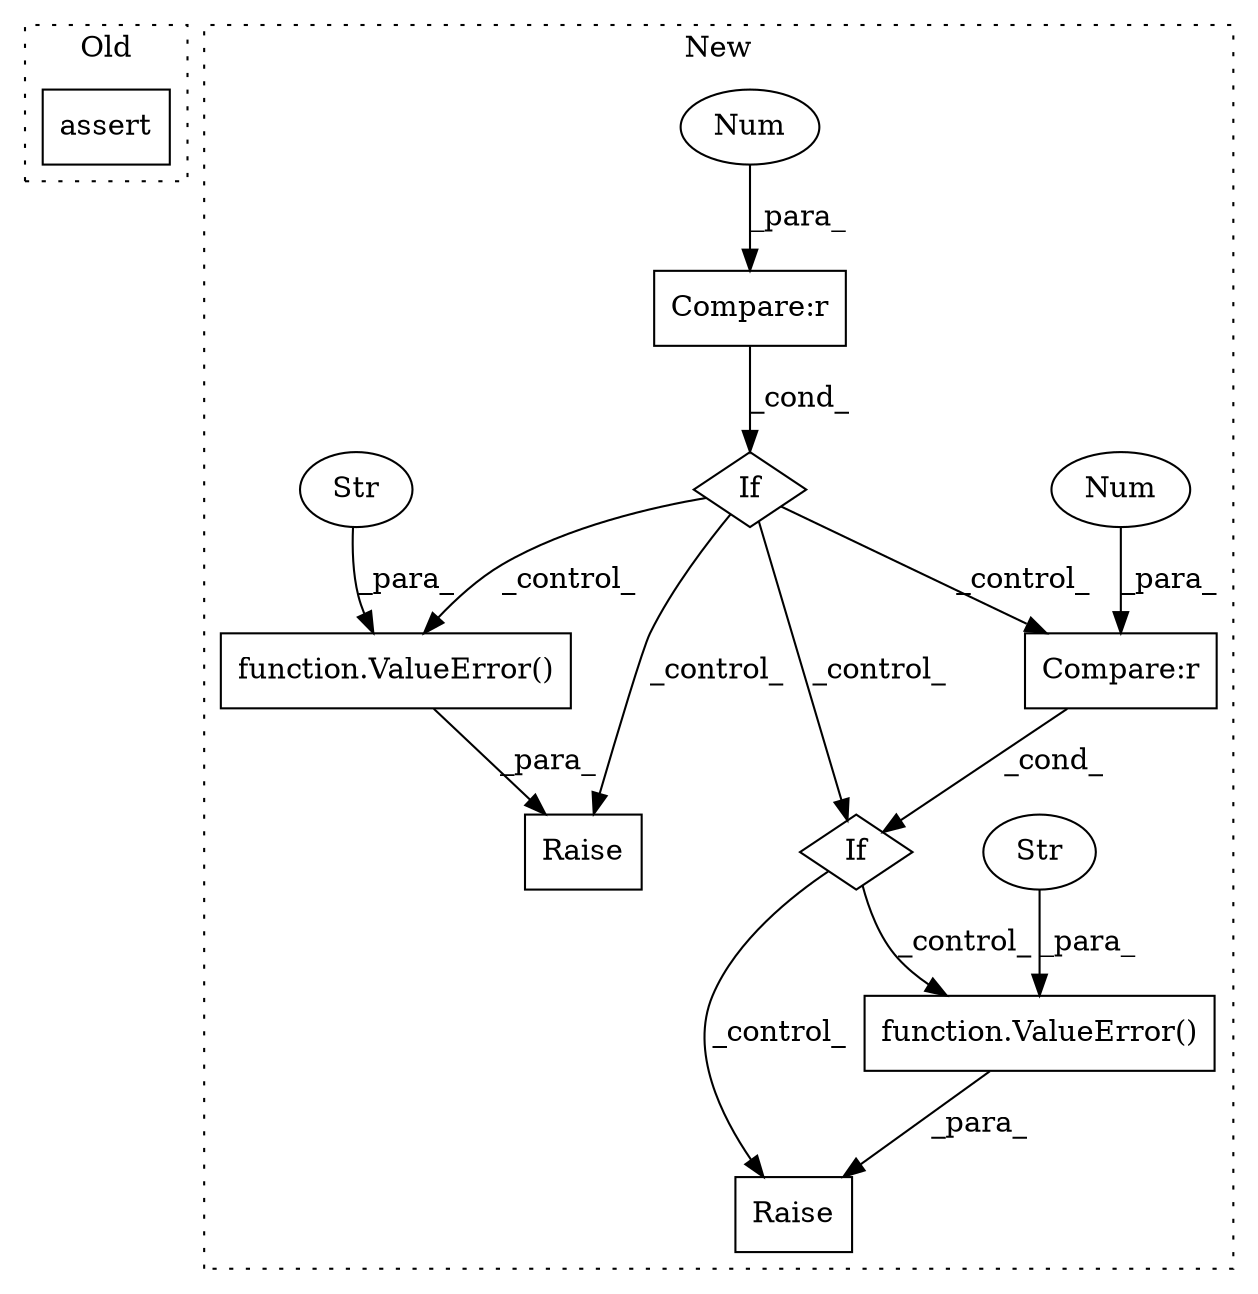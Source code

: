 digraph G {
subgraph cluster0 {
1 [label="assert" a="65" s="1073" l="7" shape="box"];
label = "Old";
style="dotted";
}
subgraph cluster1 {
2 [label="function.ValueError()" a="75" s="1410,1509" l="28,14" shape="box"];
3 [label="Raise" a="91" s="1404" l="6" shape="box"];
4 [label="If" a="96" s="1373" l="3" shape="diamond"];
5 [label="Str" a="66" s="1438" l="71" shape="ellipse"];
6 [label="Compare:r" a="40" s="1376" l="14" shape="box"];
7 [label="Num" a="76" s="1389" l="1" shape="ellipse"];
8 [label="If" a="96" s="1050" l="3" shape="diamond"];
9 [label="Compare:r" a="40" s="1053" l="11" shape="box"];
10 [label="Raise" a="91" s="1183" l="6" shape="box"];
11 [label="function.ValueError()" a="75" s="1189,1229" l="11,1" shape="box"];
12 [label="Str" a="66" s="1200" l="29" shape="ellipse"];
13 [label="Num" a="76" s="1063" l="1" shape="ellipse"];
label = "New";
style="dotted";
}
2 -> 3 [label="_para_"];
4 -> 3 [label="_control_"];
4 -> 2 [label="_control_"];
5 -> 2 [label="_para_"];
6 -> 4 [label="_cond_"];
7 -> 6 [label="_para_"];
8 -> 4 [label="_control_"];
8 -> 6 [label="_control_"];
8 -> 10 [label="_control_"];
8 -> 11 [label="_control_"];
9 -> 8 [label="_cond_"];
11 -> 10 [label="_para_"];
12 -> 11 [label="_para_"];
13 -> 9 [label="_para_"];
}
